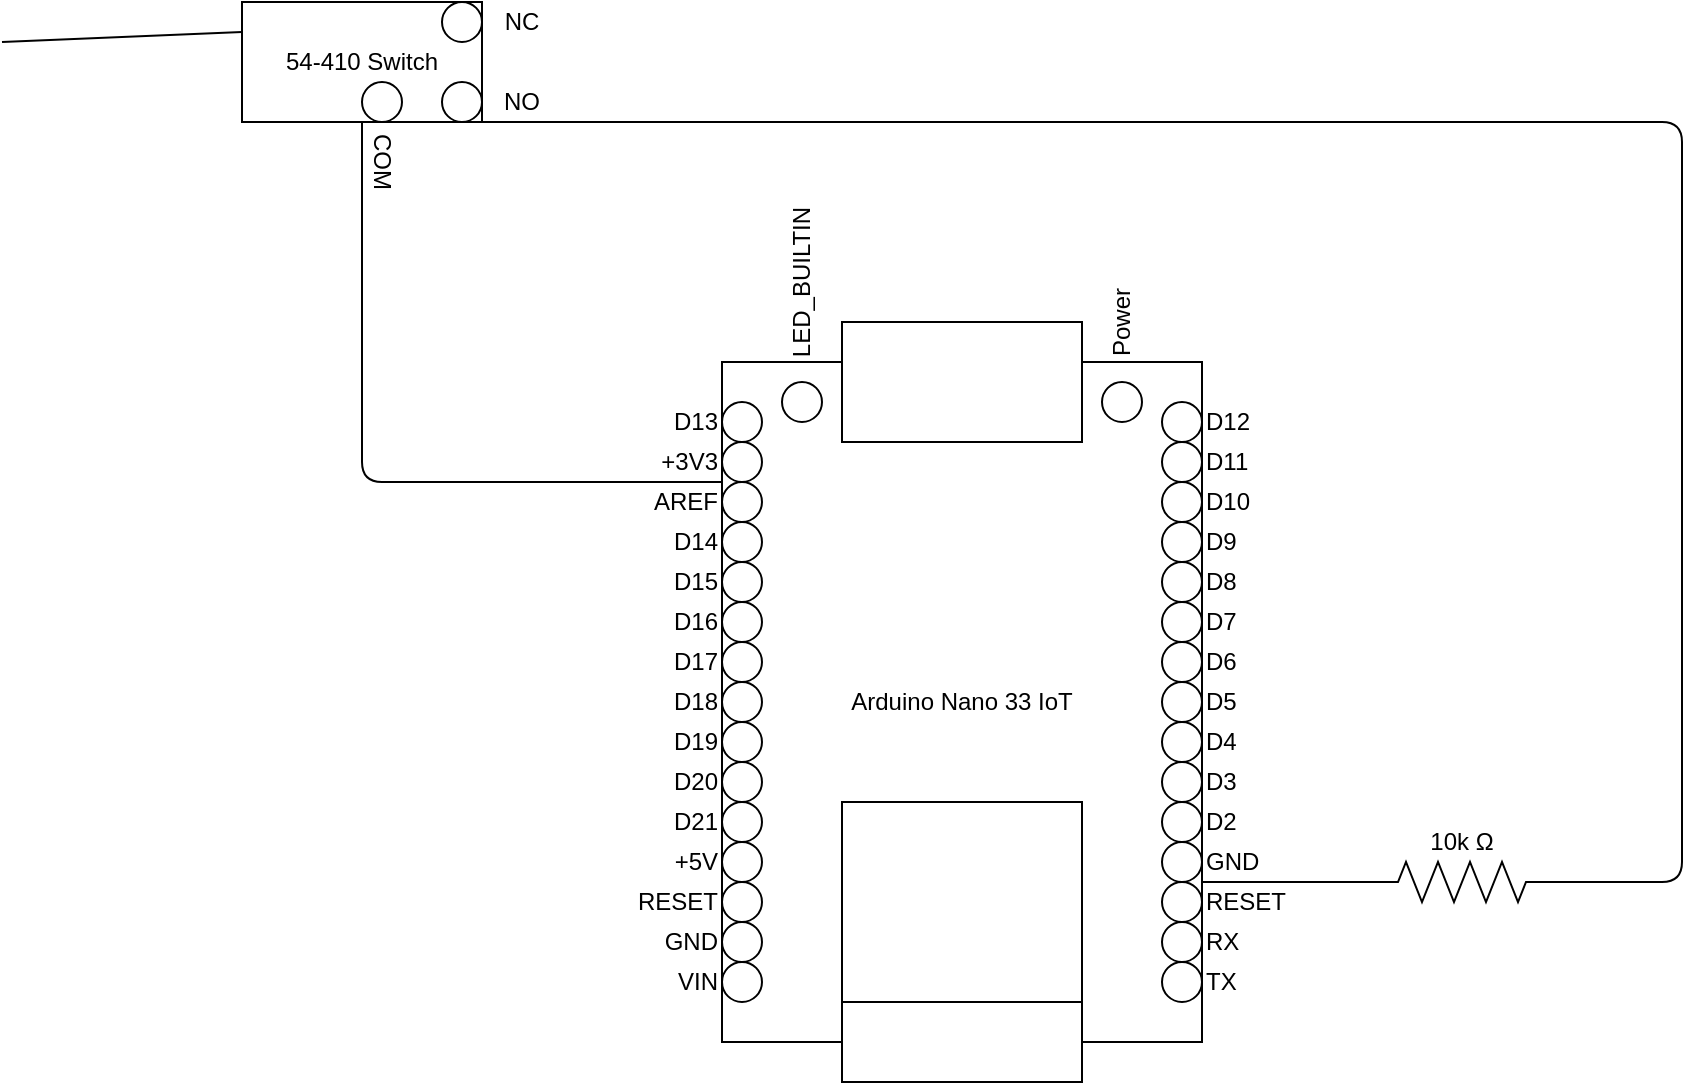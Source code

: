<mxfile>
    <diagram id="PcLZSLNBghNSFwi_JfMx" name="Page-1">
        <mxGraphModel dx="1389" dy="793" grid="1" gridSize="10" guides="1" tooltips="1" connect="1" arrows="1" fold="1" page="0" pageScale="1" pageWidth="850" pageHeight="1100" math="0" shadow="0">
            <root>
                <mxCell id="0"/>
                <mxCell id="1" value="Arduino" parent="0"/>
                <mxCell id="4" value="Arduino Nano 33 IoT" style="rounded=0;whiteSpace=wrap;html=1;" parent="1" vertex="1">
                    <mxGeometry x="560" y="280" width="240" height="340" as="geometry"/>
                </mxCell>
                <mxCell id="5" value="" style="rounded=0;whiteSpace=wrap;html=1;" parent="1" vertex="1">
                    <mxGeometry x="620" y="260" width="120" height="60" as="geometry"/>
                </mxCell>
                <mxCell id="6" value="" style="rounded=0;whiteSpace=wrap;html=1;" parent="1" vertex="1">
                    <mxGeometry x="620" y="600" width="120" height="40" as="geometry"/>
                </mxCell>
                <mxCell id="7" value="" style="rounded=0;whiteSpace=wrap;html=1;" parent="1" vertex="1">
                    <mxGeometry x="620" y="500" width="120" height="100" as="geometry"/>
                </mxCell>
                <mxCell id="8" value="" style="ellipse;whiteSpace=wrap;html=1;aspect=fixed;" parent="1" vertex="1">
                    <mxGeometry x="780" y="300" width="20" height="20" as="geometry"/>
                </mxCell>
                <mxCell id="9" value="" style="ellipse;whiteSpace=wrap;html=1;aspect=fixed;" parent="1" vertex="1">
                    <mxGeometry x="780" y="320" width="20" height="20" as="geometry"/>
                </mxCell>
                <mxCell id="11" value="" style="ellipse;whiteSpace=wrap;html=1;aspect=fixed;" parent="1" vertex="1">
                    <mxGeometry x="780" y="340" width="20" height="20" as="geometry"/>
                </mxCell>
                <mxCell id="12" value="" style="ellipse;whiteSpace=wrap;html=1;aspect=fixed;" parent="1" vertex="1">
                    <mxGeometry x="780" y="360" width="20" height="20" as="geometry"/>
                </mxCell>
                <mxCell id="13" value="" style="ellipse;whiteSpace=wrap;html=1;aspect=fixed;" parent="1" vertex="1">
                    <mxGeometry x="780" y="380" width="20" height="20" as="geometry"/>
                </mxCell>
                <mxCell id="14" value="" style="ellipse;whiteSpace=wrap;html=1;aspect=fixed;" parent="1" vertex="1">
                    <mxGeometry x="780" y="400" width="20" height="20" as="geometry"/>
                </mxCell>
                <mxCell id="15" value="" style="ellipse;whiteSpace=wrap;html=1;aspect=fixed;" parent="1" vertex="1">
                    <mxGeometry x="780" y="420" width="20" height="20" as="geometry"/>
                </mxCell>
                <mxCell id="16" value="" style="ellipse;whiteSpace=wrap;html=1;aspect=fixed;" parent="1" vertex="1">
                    <mxGeometry x="780" y="440" width="20" height="20" as="geometry"/>
                </mxCell>
                <mxCell id="25" value="D12" style="text;html=1;strokeColor=none;fillColor=none;align=left;verticalAlign=middle;whiteSpace=wrap;rounded=0;" parent="1" vertex="1">
                    <mxGeometry x="800" y="300" width="40" height="20" as="geometry"/>
                </mxCell>
                <mxCell id="26" value="D11" style="text;html=1;strokeColor=none;fillColor=none;align=left;verticalAlign=middle;whiteSpace=wrap;rounded=0;" parent="1" vertex="1">
                    <mxGeometry x="800" y="320" width="40" height="20" as="geometry"/>
                </mxCell>
                <mxCell id="27" value="D10" style="text;html=1;strokeColor=none;fillColor=none;align=left;verticalAlign=middle;whiteSpace=wrap;rounded=0;" parent="1" vertex="1">
                    <mxGeometry x="800" y="340" width="40" height="20" as="geometry"/>
                </mxCell>
                <mxCell id="28" value="D9" style="text;html=1;strokeColor=none;fillColor=none;align=left;verticalAlign=middle;whiteSpace=wrap;rounded=0;" parent="1" vertex="1">
                    <mxGeometry x="800" y="360" width="40" height="20" as="geometry"/>
                </mxCell>
                <mxCell id="29" value="D8" style="text;html=1;strokeColor=none;fillColor=none;align=left;verticalAlign=middle;whiteSpace=wrap;rounded=0;" parent="1" vertex="1">
                    <mxGeometry x="800" y="380" width="40" height="20" as="geometry"/>
                </mxCell>
                <mxCell id="30" value="D7" style="text;html=1;strokeColor=none;fillColor=none;align=left;verticalAlign=middle;whiteSpace=wrap;rounded=0;" parent="1" vertex="1">
                    <mxGeometry x="800" y="400" width="40" height="20" as="geometry"/>
                </mxCell>
                <mxCell id="31" value="D6" style="text;html=1;strokeColor=none;fillColor=none;align=left;verticalAlign=middle;whiteSpace=wrap;rounded=0;" parent="1" vertex="1">
                    <mxGeometry x="800" y="420" width="40" height="20" as="geometry"/>
                </mxCell>
                <mxCell id="32" value="D5" style="text;html=1;strokeColor=none;fillColor=none;align=left;verticalAlign=middle;whiteSpace=wrap;rounded=0;" parent="1" vertex="1">
                    <mxGeometry x="800" y="440" width="40" height="20" as="geometry"/>
                </mxCell>
                <mxCell id="33" value="" style="ellipse;whiteSpace=wrap;html=1;aspect=fixed;" parent="1" vertex="1">
                    <mxGeometry x="780" y="460" width="20" height="20" as="geometry"/>
                </mxCell>
                <mxCell id="34" value="D4" style="text;html=1;strokeColor=none;fillColor=none;align=left;verticalAlign=middle;whiteSpace=wrap;rounded=0;" parent="1" vertex="1">
                    <mxGeometry x="800" y="460" width="40" height="20" as="geometry"/>
                </mxCell>
                <mxCell id="35" value="" style="ellipse;whiteSpace=wrap;html=1;aspect=fixed;" parent="1" vertex="1">
                    <mxGeometry x="780" y="480" width="20" height="20" as="geometry"/>
                </mxCell>
                <mxCell id="36" value="D3" style="text;html=1;strokeColor=none;fillColor=none;align=left;verticalAlign=middle;whiteSpace=wrap;rounded=0;" parent="1" vertex="1">
                    <mxGeometry x="800" y="480" width="40" height="20" as="geometry"/>
                </mxCell>
                <mxCell id="37" value="" style="ellipse;whiteSpace=wrap;html=1;aspect=fixed;" parent="1" vertex="1">
                    <mxGeometry x="780" y="500" width="20" height="20" as="geometry"/>
                </mxCell>
                <mxCell id="38" value="D2" style="text;html=1;strokeColor=none;fillColor=none;align=left;verticalAlign=middle;whiteSpace=wrap;rounded=0;" parent="1" vertex="1">
                    <mxGeometry x="800" y="500" width="40" height="20" as="geometry"/>
                </mxCell>
                <mxCell id="39" value="" style="ellipse;whiteSpace=wrap;html=1;aspect=fixed;" parent="1" vertex="1">
                    <mxGeometry x="780" y="520" width="20" height="20" as="geometry"/>
                </mxCell>
                <mxCell id="40" value="GND" style="text;html=1;strokeColor=none;fillColor=none;align=left;verticalAlign=middle;whiteSpace=wrap;rounded=0;" parent="1" vertex="1">
                    <mxGeometry x="800" y="520" width="40" height="20" as="geometry"/>
                </mxCell>
                <mxCell id="41" value="" style="ellipse;whiteSpace=wrap;html=1;aspect=fixed;" parent="1" vertex="1">
                    <mxGeometry x="780" y="540" width="20" height="20" as="geometry"/>
                </mxCell>
                <mxCell id="42" value="RESET" style="text;html=1;strokeColor=none;fillColor=none;align=left;verticalAlign=middle;whiteSpace=wrap;rounded=0;" parent="1" vertex="1">
                    <mxGeometry x="800" y="540" width="40" height="20" as="geometry"/>
                </mxCell>
                <mxCell id="43" value="" style="ellipse;whiteSpace=wrap;html=1;aspect=fixed;" parent="1" vertex="1">
                    <mxGeometry x="780" y="560" width="20" height="20" as="geometry"/>
                </mxCell>
                <mxCell id="44" value="RX" style="text;html=1;strokeColor=none;fillColor=none;align=left;verticalAlign=middle;whiteSpace=wrap;rounded=0;" parent="1" vertex="1">
                    <mxGeometry x="800" y="560" width="40" height="20" as="geometry"/>
                </mxCell>
                <mxCell id="45" value="" style="ellipse;whiteSpace=wrap;html=1;aspect=fixed;" parent="1" vertex="1">
                    <mxGeometry x="780" y="580" width="20" height="20" as="geometry"/>
                </mxCell>
                <mxCell id="46" value="TX" style="text;html=1;strokeColor=none;fillColor=none;align=left;verticalAlign=middle;whiteSpace=wrap;rounded=0;" parent="1" vertex="1">
                    <mxGeometry x="800" y="580" width="40" height="20" as="geometry"/>
                </mxCell>
                <mxCell id="62" value="" style="ellipse;whiteSpace=wrap;html=1;aspect=fixed;" parent="1" vertex="1">
                    <mxGeometry x="560" y="300" width="20" height="20" as="geometry"/>
                </mxCell>
                <mxCell id="63" value="" style="ellipse;whiteSpace=wrap;html=1;aspect=fixed;" parent="1" vertex="1">
                    <mxGeometry x="560" y="320" width="20" height="20" as="geometry"/>
                </mxCell>
                <mxCell id="64" value="" style="ellipse;whiteSpace=wrap;html=1;aspect=fixed;" parent="1" vertex="1">
                    <mxGeometry x="560" y="340" width="20" height="20" as="geometry"/>
                </mxCell>
                <mxCell id="65" value="" style="ellipse;whiteSpace=wrap;html=1;aspect=fixed;" parent="1" vertex="1">
                    <mxGeometry x="560" y="360" width="20" height="20" as="geometry"/>
                </mxCell>
                <mxCell id="66" value="" style="ellipse;whiteSpace=wrap;html=1;aspect=fixed;" parent="1" vertex="1">
                    <mxGeometry x="560" y="380" width="20" height="20" as="geometry"/>
                </mxCell>
                <mxCell id="67" value="" style="ellipse;whiteSpace=wrap;html=1;aspect=fixed;" parent="1" vertex="1">
                    <mxGeometry x="560" y="400" width="20" height="20" as="geometry"/>
                </mxCell>
                <mxCell id="68" value="" style="ellipse;whiteSpace=wrap;html=1;aspect=fixed;" parent="1" vertex="1">
                    <mxGeometry x="560" y="420" width="20" height="20" as="geometry"/>
                </mxCell>
                <mxCell id="69" value="" style="ellipse;whiteSpace=wrap;html=1;aspect=fixed;" parent="1" vertex="1">
                    <mxGeometry x="560" y="440" width="20" height="20" as="geometry"/>
                </mxCell>
                <mxCell id="70" value="" style="ellipse;whiteSpace=wrap;html=1;aspect=fixed;" parent="1" vertex="1">
                    <mxGeometry x="560" y="460" width="20" height="20" as="geometry"/>
                </mxCell>
                <mxCell id="71" value="" style="ellipse;whiteSpace=wrap;html=1;aspect=fixed;" parent="1" vertex="1">
                    <mxGeometry x="560" y="480" width="20" height="20" as="geometry"/>
                </mxCell>
                <mxCell id="72" value="" style="ellipse;whiteSpace=wrap;html=1;aspect=fixed;" parent="1" vertex="1">
                    <mxGeometry x="560" y="500" width="20" height="20" as="geometry"/>
                </mxCell>
                <mxCell id="73" value="" style="ellipse;whiteSpace=wrap;html=1;aspect=fixed;" parent="1" vertex="1">
                    <mxGeometry x="560" y="520" width="20" height="20" as="geometry"/>
                </mxCell>
                <mxCell id="74" value="" style="ellipse;whiteSpace=wrap;html=1;aspect=fixed;" parent="1" vertex="1">
                    <mxGeometry x="560" y="540" width="20" height="20" as="geometry"/>
                </mxCell>
                <mxCell id="75" value="" style="ellipse;whiteSpace=wrap;html=1;aspect=fixed;" parent="1" vertex="1">
                    <mxGeometry x="560" y="560" width="20" height="20" as="geometry"/>
                </mxCell>
                <mxCell id="76" value="" style="ellipse;whiteSpace=wrap;html=1;aspect=fixed;" parent="1" vertex="1">
                    <mxGeometry x="560" y="580" width="20" height="20" as="geometry"/>
                </mxCell>
                <mxCell id="77" value="D13" style="text;html=1;strokeColor=none;fillColor=none;align=right;verticalAlign=middle;whiteSpace=wrap;rounded=0;" parent="1" vertex="1">
                    <mxGeometry x="520" y="300" width="40" height="20" as="geometry"/>
                </mxCell>
                <mxCell id="78" value="+3V3" style="text;html=1;strokeColor=none;fillColor=none;align=right;verticalAlign=middle;whiteSpace=wrap;rounded=0;" parent="1" vertex="1">
                    <mxGeometry x="520" y="320" width="40" height="20" as="geometry"/>
                </mxCell>
                <mxCell id="79" value="AREF" style="text;html=1;strokeColor=none;fillColor=none;align=right;verticalAlign=middle;whiteSpace=wrap;rounded=0;" parent="1" vertex="1">
                    <mxGeometry x="520" y="340" width="40" height="20" as="geometry"/>
                </mxCell>
                <mxCell id="80" value="D14" style="text;html=1;strokeColor=none;fillColor=none;align=right;verticalAlign=middle;whiteSpace=wrap;rounded=0;" parent="1" vertex="1">
                    <mxGeometry x="520" y="360" width="40" height="20" as="geometry"/>
                </mxCell>
                <mxCell id="81" value="D15" style="text;html=1;strokeColor=none;fillColor=none;align=right;verticalAlign=middle;whiteSpace=wrap;rounded=0;" parent="1" vertex="1">
                    <mxGeometry x="520" y="380" width="40" height="20" as="geometry"/>
                </mxCell>
                <mxCell id="82" value="D16" style="text;html=1;strokeColor=none;fillColor=none;align=right;verticalAlign=middle;whiteSpace=wrap;rounded=0;" parent="1" vertex="1">
                    <mxGeometry x="520" y="400" width="40" height="20" as="geometry"/>
                </mxCell>
                <mxCell id="83" value="D17" style="text;html=1;strokeColor=none;fillColor=none;align=right;verticalAlign=middle;whiteSpace=wrap;rounded=0;" parent="1" vertex="1">
                    <mxGeometry x="520" y="420" width="40" height="20" as="geometry"/>
                </mxCell>
                <mxCell id="84" value="D18" style="text;html=1;strokeColor=none;fillColor=none;align=right;verticalAlign=middle;whiteSpace=wrap;rounded=0;" parent="1" vertex="1">
                    <mxGeometry x="520" y="440" width="40" height="20" as="geometry"/>
                </mxCell>
                <mxCell id="85" value="D19" style="text;html=1;strokeColor=none;fillColor=none;align=right;verticalAlign=middle;whiteSpace=wrap;rounded=0;" parent="1" vertex="1">
                    <mxGeometry x="520" y="460" width="40" height="20" as="geometry"/>
                </mxCell>
                <mxCell id="86" value="D20" style="text;html=1;strokeColor=none;fillColor=none;align=right;verticalAlign=middle;whiteSpace=wrap;rounded=0;" parent="1" vertex="1">
                    <mxGeometry x="520" y="480" width="40" height="20" as="geometry"/>
                </mxCell>
                <mxCell id="87" value="D21" style="text;html=1;strokeColor=none;fillColor=none;align=right;verticalAlign=middle;whiteSpace=wrap;rounded=0;" parent="1" vertex="1">
                    <mxGeometry x="520" y="500" width="40" height="20" as="geometry"/>
                </mxCell>
                <mxCell id="88" value="+5V" style="text;html=1;strokeColor=none;fillColor=none;align=right;verticalAlign=middle;whiteSpace=wrap;rounded=0;" parent="1" vertex="1">
                    <mxGeometry x="520" y="520" width="40" height="20" as="geometry"/>
                </mxCell>
                <mxCell id="89" value="RESET" style="text;html=1;strokeColor=none;fillColor=none;align=right;verticalAlign=middle;whiteSpace=wrap;rounded=0;" parent="1" vertex="1">
                    <mxGeometry x="520" y="540" width="40" height="20" as="geometry"/>
                </mxCell>
                <mxCell id="90" value="GND" style="text;html=1;strokeColor=none;fillColor=none;align=right;verticalAlign=middle;whiteSpace=wrap;rounded=0;" parent="1" vertex="1">
                    <mxGeometry x="520" y="560" width="40" height="20" as="geometry"/>
                </mxCell>
                <mxCell id="91" value="VIN" style="text;html=1;strokeColor=none;fillColor=none;align=right;verticalAlign=middle;whiteSpace=wrap;rounded=0;" parent="1" vertex="1">
                    <mxGeometry x="520" y="580" width="40" height="20" as="geometry"/>
                </mxCell>
                <mxCell id="93" value="" style="ellipse;whiteSpace=wrap;html=1;aspect=fixed;" parent="1" vertex="1">
                    <mxGeometry x="590" y="290" width="20" height="20" as="geometry"/>
                </mxCell>
                <mxCell id="94" value="" style="ellipse;whiteSpace=wrap;html=1;aspect=fixed;" parent="1" vertex="1">
                    <mxGeometry x="750" y="290" width="20" height="20" as="geometry"/>
                </mxCell>
                <mxCell id="95" value="LED_BUILTIN" style="text;html=1;strokeColor=none;fillColor=none;align=center;verticalAlign=middle;whiteSpace=wrap;rounded=0;rotation=-90;" parent="1" vertex="1">
                    <mxGeometry x="560" y="230" width="80" height="20" as="geometry"/>
                </mxCell>
                <mxCell id="96" value="Power" style="text;html=1;strokeColor=none;fillColor=none;align=center;verticalAlign=middle;whiteSpace=wrap;rounded=0;rotation=-90;" parent="1" vertex="1">
                    <mxGeometry x="740" y="250" width="40" height="20" as="geometry"/>
                </mxCell>
                <mxCell id="97" value="LCD HD44780" parent="0" visible="0"/>
                <mxCell id="98" value="" style="rounded=0;whiteSpace=wrap;html=1;" parent="97" vertex="1">
                    <mxGeometry x="520" y="830" width="400" height="170" as="geometry"/>
                </mxCell>
                <mxCell id="99" value="LCD&amp;nbsp;&lt;span class=&quot;a-list-item&quot;&gt;HD44780&amp;nbsp;&lt;/span&gt;" style="rounded=0;whiteSpace=wrap;html=1;" parent="97" vertex="1">
                    <mxGeometry x="530" y="860" width="380" height="120" as="geometry"/>
                </mxCell>
                <mxCell id="100" value="" style="ellipse;whiteSpace=wrap;html=1;aspect=fixed;" parent="97" vertex="1">
                    <mxGeometry x="540" y="830" width="20" height="20" as="geometry"/>
                </mxCell>
                <mxCell id="101" value="" style="ellipse;whiteSpace=wrap;html=1;aspect=fixed;" parent="97" vertex="1">
                    <mxGeometry x="560" y="830" width="20" height="20" as="geometry"/>
                </mxCell>
                <mxCell id="102" value="" style="ellipse;whiteSpace=wrap;html=1;aspect=fixed;" parent="97" vertex="1">
                    <mxGeometry x="580" y="830" width="20" height="20" as="geometry"/>
                </mxCell>
                <mxCell id="103" value="" style="ellipse;whiteSpace=wrap;html=1;aspect=fixed;" parent="97" vertex="1">
                    <mxGeometry x="600" y="830" width="20" height="20" as="geometry"/>
                </mxCell>
                <mxCell id="104" value="" style="ellipse;whiteSpace=wrap;html=1;aspect=fixed;" parent="97" vertex="1">
                    <mxGeometry x="620" y="830" width="20" height="20" as="geometry"/>
                </mxCell>
                <mxCell id="105" value="" style="ellipse;whiteSpace=wrap;html=1;aspect=fixed;" parent="97" vertex="1">
                    <mxGeometry x="640" y="830" width="20" height="20" as="geometry"/>
                </mxCell>
                <mxCell id="106" value="" style="ellipse;whiteSpace=wrap;html=1;aspect=fixed;" parent="97" vertex="1">
                    <mxGeometry x="660" y="830" width="20" height="20" as="geometry"/>
                </mxCell>
                <mxCell id="107" value="" style="ellipse;whiteSpace=wrap;html=1;aspect=fixed;" parent="97" vertex="1">
                    <mxGeometry x="680" y="830" width="20" height="20" as="geometry"/>
                </mxCell>
                <mxCell id="108" value="" style="ellipse;whiteSpace=wrap;html=1;aspect=fixed;" parent="97" vertex="1">
                    <mxGeometry x="700" y="830" width="20" height="20" as="geometry"/>
                </mxCell>
                <mxCell id="109" value="" style="ellipse;whiteSpace=wrap;html=1;aspect=fixed;" parent="97" vertex="1">
                    <mxGeometry x="720" y="830" width="20" height="20" as="geometry"/>
                </mxCell>
                <mxCell id="110" value="" style="ellipse;whiteSpace=wrap;html=1;aspect=fixed;" parent="97" vertex="1">
                    <mxGeometry x="740" y="830" width="20" height="20" as="geometry"/>
                </mxCell>
                <mxCell id="111" value="" style="ellipse;whiteSpace=wrap;html=1;aspect=fixed;" parent="97" vertex="1">
                    <mxGeometry x="760" y="830" width="20" height="20" as="geometry"/>
                </mxCell>
                <mxCell id="112" value="" style="ellipse;whiteSpace=wrap;html=1;aspect=fixed;" parent="97" vertex="1">
                    <mxGeometry x="780" y="830" width="20" height="20" as="geometry"/>
                </mxCell>
                <mxCell id="113" value="" style="ellipse;whiteSpace=wrap;html=1;aspect=fixed;" parent="97" vertex="1">
                    <mxGeometry x="800" y="830" width="20" height="20" as="geometry"/>
                </mxCell>
                <mxCell id="114" value="" style="ellipse;whiteSpace=wrap;html=1;aspect=fixed;" parent="97" vertex="1">
                    <mxGeometry x="820" y="830" width="20" height="20" as="geometry"/>
                </mxCell>
                <mxCell id="115" value="" style="ellipse;whiteSpace=wrap;html=1;aspect=fixed;" parent="97" vertex="1">
                    <mxGeometry x="840" y="830" width="20" height="20" as="geometry"/>
                </mxCell>
                <mxCell id="116" value="VSS" style="text;html=1;strokeColor=none;fillColor=none;align=left;verticalAlign=middle;whiteSpace=wrap;rounded=0;rotation=-90;" parent="97" vertex="1">
                    <mxGeometry x="530" y="800" width="40" height="20" as="geometry"/>
                </mxCell>
                <mxCell id="117" value="VDD" style="text;html=1;strokeColor=none;fillColor=none;align=left;verticalAlign=middle;whiteSpace=wrap;rounded=0;rotation=-90;" parent="97" vertex="1">
                    <mxGeometry x="550" y="800" width="40" height="20" as="geometry"/>
                </mxCell>
                <mxCell id="118" value="VE" style="text;html=1;strokeColor=none;fillColor=none;align=left;verticalAlign=middle;whiteSpace=wrap;rounded=0;rotation=-90;" parent="97" vertex="1">
                    <mxGeometry x="570" y="800" width="40" height="20" as="geometry"/>
                </mxCell>
                <mxCell id="119" value="Register Select" style="text;html=1;strokeColor=none;fillColor=none;align=left;verticalAlign=middle;whiteSpace=wrap;rounded=0;rotation=-90;" parent="97" vertex="1">
                    <mxGeometry x="565" y="775" width="90" height="20" as="geometry"/>
                </mxCell>
                <mxCell id="120" value="Read/Write" style="text;html=1;strokeColor=none;fillColor=none;align=left;verticalAlign=middle;whiteSpace=wrap;rounded=0;rotation=-90;" parent="97" vertex="1">
                    <mxGeometry x="595" y="785" width="70" height="20" as="geometry"/>
                </mxCell>
                <mxCell id="121" value="Enable" style="text;html=1;strokeColor=none;fillColor=none;align=left;verticalAlign=middle;whiteSpace=wrap;rounded=0;rotation=-90;" parent="97" vertex="1">
                    <mxGeometry x="630" y="800" width="40" height="20" as="geometry"/>
                </mxCell>
                <mxCell id="122" value="Data 0" style="text;html=1;strokeColor=none;fillColor=none;align=left;verticalAlign=middle;whiteSpace=wrap;rounded=0;rotation=-90;" parent="97" vertex="1">
                    <mxGeometry x="650" y="800" width="40" height="20" as="geometry"/>
                </mxCell>
                <mxCell id="123" value="Data 1" style="text;html=1;strokeColor=none;fillColor=none;align=left;verticalAlign=middle;whiteSpace=wrap;rounded=0;rotation=-90;" parent="97" vertex="1">
                    <mxGeometry x="670" y="800" width="40" height="20" as="geometry"/>
                </mxCell>
                <mxCell id="124" value="Data 2" style="text;html=1;strokeColor=none;fillColor=none;align=left;verticalAlign=middle;whiteSpace=wrap;rounded=0;rotation=-90;" parent="97" vertex="1">
                    <mxGeometry x="690" y="800" width="40" height="20" as="geometry"/>
                </mxCell>
                <mxCell id="125" value="Data 3" style="text;html=1;strokeColor=none;fillColor=none;align=left;verticalAlign=middle;whiteSpace=wrap;rounded=0;rotation=-90;" parent="97" vertex="1">
                    <mxGeometry x="710" y="800" width="40" height="20" as="geometry"/>
                </mxCell>
                <mxCell id="126" value="Data 4" style="text;html=1;strokeColor=none;fillColor=none;align=left;verticalAlign=middle;whiteSpace=wrap;rounded=0;rotation=-90;" parent="97" vertex="1">
                    <mxGeometry x="730" y="800" width="40" height="20" as="geometry"/>
                </mxCell>
                <mxCell id="127" value="Data 5" style="text;html=1;strokeColor=none;fillColor=none;align=left;verticalAlign=middle;whiteSpace=wrap;rounded=0;rotation=-90;" parent="97" vertex="1">
                    <mxGeometry x="750" y="800" width="40" height="20" as="geometry"/>
                </mxCell>
                <mxCell id="128" value="Data 6" style="text;html=1;strokeColor=none;fillColor=none;align=left;verticalAlign=middle;whiteSpace=wrap;rounded=0;rotation=-90;" parent="97" vertex="1">
                    <mxGeometry x="770" y="800" width="40" height="20" as="geometry"/>
                </mxCell>
                <mxCell id="129" value="Data 7" style="text;html=1;strokeColor=none;fillColor=none;align=left;verticalAlign=middle;whiteSpace=wrap;rounded=0;rotation=-90;" parent="97" vertex="1">
                    <mxGeometry x="790" y="800" width="40" height="20" as="geometry"/>
                </mxCell>
                <mxCell id="130" value="Backlight Anode" style="text;html=1;strokeColor=none;fillColor=none;align=left;verticalAlign=middle;whiteSpace=wrap;rounded=0;rotation=-90;" parent="97" vertex="1">
                    <mxGeometry x="785" y="775" width="90" height="20" as="geometry"/>
                </mxCell>
                <mxCell id="131" value="Backlight Cathode" style="text;html=1;strokeColor=none;fillColor=none;align=left;verticalAlign=middle;whiteSpace=wrap;rounded=0;rotation=-90;" parent="97" vertex="1">
                    <mxGeometry x="800" y="770" width="100" height="20" as="geometry"/>
                </mxCell>
                <mxCell id="132" value="54-410 Switch" parent="0"/>
                <mxCell id="133" value="54-410 Switch" style="rounded=0;whiteSpace=wrap;html=1;align=center;" vertex="1" parent="132">
                    <mxGeometry x="320" y="100" width="120" height="60" as="geometry"/>
                </mxCell>
                <mxCell id="134" value="" style="ellipse;whiteSpace=wrap;html=1;aspect=fixed;" vertex="1" parent="132">
                    <mxGeometry x="420" y="100" width="20" height="20" as="geometry"/>
                </mxCell>
                <mxCell id="135" value="" style="ellipse;whiteSpace=wrap;html=1;aspect=fixed;" vertex="1" parent="132">
                    <mxGeometry x="420" y="140" width="20" height="20" as="geometry"/>
                </mxCell>
                <mxCell id="136" value="" style="ellipse;whiteSpace=wrap;html=1;aspect=fixed;" vertex="1" parent="132">
                    <mxGeometry x="380" y="140" width="20" height="20" as="geometry"/>
                </mxCell>
                <mxCell id="137" value="" style="endArrow=none;html=1;entryX=0;entryY=0.25;entryDx=0;entryDy=0;" edge="1" parent="132" target="133">
                    <mxGeometry width="50" height="50" relative="1" as="geometry">
                        <mxPoint x="200" y="120" as="sourcePoint"/>
                        <mxPoint x="420" y="320" as="targetPoint"/>
                    </mxGeometry>
                </mxCell>
                <mxCell id="138" value="NC" style="text;html=1;strokeColor=none;fillColor=none;align=center;verticalAlign=middle;whiteSpace=wrap;rounded=0;" vertex="1" parent="132">
                    <mxGeometry x="440" y="100" width="40" height="20" as="geometry"/>
                </mxCell>
                <mxCell id="139" value="NO" style="text;html=1;strokeColor=none;fillColor=none;align=center;verticalAlign=middle;whiteSpace=wrap;rounded=0;" vertex="1" parent="132">
                    <mxGeometry x="440" y="140" width="40" height="20" as="geometry"/>
                </mxCell>
                <mxCell id="140" value="COM" style="text;html=1;strokeColor=none;fillColor=none;align=center;verticalAlign=middle;whiteSpace=wrap;rounded=0;rotation=90;" vertex="1" parent="132">
                    <mxGeometry x="370" y="170" width="40" height="20" as="geometry"/>
                </mxCell>
                <mxCell id="144" value="Wiring" parent="0"/>
                <mxCell id="154" value="" style="endArrow=none;html=1;entryX=0;entryY=1;entryDx=0;entryDy=0;exitX=1;exitY=1;exitDx=0;exitDy=0;" edge="1" parent="144">
                    <mxGeometry width="50" height="50" relative="1" as="geometry">
                        <mxPoint x="560.0" y="340" as="sourcePoint"/>
                        <mxPoint x="380.0" y="160" as="targetPoint"/>
                        <Array as="points">
                            <mxPoint x="380" y="340"/>
                        </Array>
                    </mxGeometry>
                </mxCell>
                <mxCell id="155" value="" style="pointerEvents=1;verticalLabelPosition=bottom;shadow=0;dashed=0;align=center;html=1;verticalAlign=top;shape=mxgraph.electrical.resistors.resistor_2;" vertex="1" parent="144">
                    <mxGeometry x="880" y="530" width="100" height="20" as="geometry"/>
                </mxCell>
                <mxCell id="156" value="10k Ω" style="text;html=1;strokeColor=none;fillColor=none;align=center;verticalAlign=middle;whiteSpace=wrap;rounded=0;" vertex="1" parent="144">
                    <mxGeometry x="910" y="510" width="40" height="20" as="geometry"/>
                </mxCell>
                <mxCell id="157" value="" style="endArrow=none;html=1;entryX=0;entryY=1;entryDx=0;entryDy=0;exitX=0;exitY=0.5;exitDx=0;exitDy=0;exitPerimeter=0;" edge="1" parent="144" source="155">
                    <mxGeometry width="50" height="50" relative="1" as="geometry">
                        <mxPoint x="960" y="690" as="sourcePoint"/>
                        <mxPoint x="800" y="540" as="targetPoint"/>
                    </mxGeometry>
                </mxCell>
                <mxCell id="158" value="" style="endArrow=none;html=1;exitX=1;exitY=0.5;exitDx=0;exitDy=0;exitPerimeter=0;entryX=0;entryY=1;entryDx=0;entryDy=0;" edge="1" parent="144" source="155">
                    <mxGeometry width="50" height="50" relative="1" as="geometry">
                        <mxPoint x="1060" y="570" as="sourcePoint"/>
                        <mxPoint x="440.0" y="160" as="targetPoint"/>
                        <Array as="points">
                            <mxPoint x="1040" y="540"/>
                            <mxPoint x="1040" y="160"/>
                        </Array>
                    </mxGeometry>
                </mxCell>
            </root>
        </mxGraphModel>
    </diagram>
</mxfile>